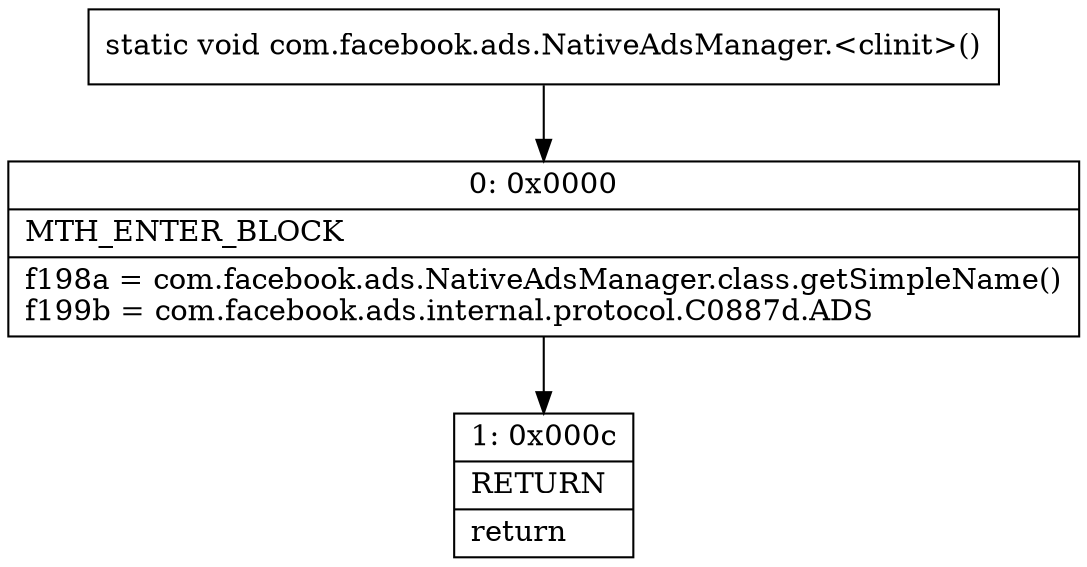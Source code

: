 digraph "CFG forcom.facebook.ads.NativeAdsManager.\<clinit\>()V" {
Node_0 [shape=record,label="{0\:\ 0x0000|MTH_ENTER_BLOCK\l|f198a = com.facebook.ads.NativeAdsManager.class.getSimpleName()\lf199b = com.facebook.ads.internal.protocol.C0887d.ADS\l}"];
Node_1 [shape=record,label="{1\:\ 0x000c|RETURN\l|return\l}"];
MethodNode[shape=record,label="{static void com.facebook.ads.NativeAdsManager.\<clinit\>() }"];
MethodNode -> Node_0;
Node_0 -> Node_1;
}


